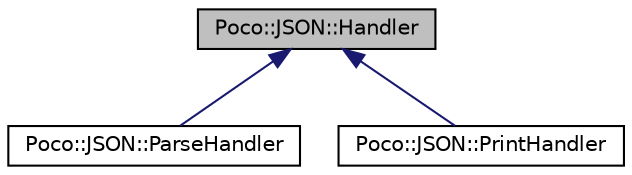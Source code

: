digraph "Poco::JSON::Handler"
{
 // LATEX_PDF_SIZE
  edge [fontname="Helvetica",fontsize="10",labelfontname="Helvetica",labelfontsize="10"];
  node [fontname="Helvetica",fontsize="10",shape=record];
  Node1 [label="Poco::JSON::Handler",height=0.2,width=0.4,color="black", fillcolor="grey75", style="filled", fontcolor="black",tooltip=" "];
  Node1 -> Node2 [dir="back",color="midnightblue",fontsize="10",style="solid"];
  Node2 [label="Poco::JSON::ParseHandler",height=0.2,width=0.4,color="black", fillcolor="white", style="filled",URL="$classPoco_1_1JSON_1_1ParseHandler.html",tooltip=" "];
  Node1 -> Node3 [dir="back",color="midnightblue",fontsize="10",style="solid"];
  Node3 [label="Poco::JSON::PrintHandler",height=0.2,width=0.4,color="black", fillcolor="white", style="filled",URL="$classPoco_1_1JSON_1_1PrintHandler.html",tooltip=" "];
}
